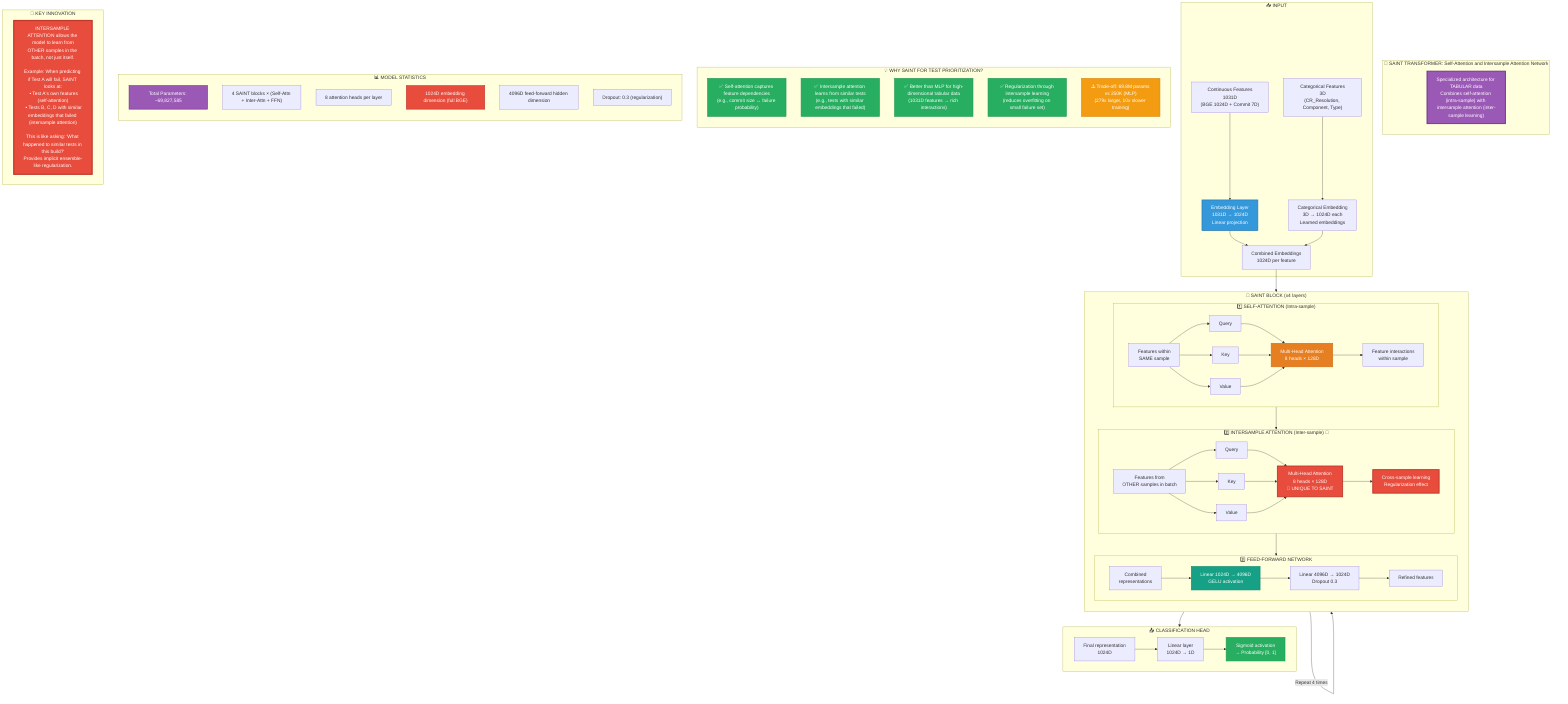 flowchart TB
    subgraph TITLE["🧠 SAINT TRANSFORMER: Self-Attention and Intersample Attention Network"]
        direction LR
        Info["Specialized architecture for TABULAR data<br/>Combines self-attention (intra-sample) with intersample attention (inter-sample learning)"]
        style Info fill:#9b59b6,stroke:#6c3483,stroke-width:3px,color:#fff
    end

    subgraph INPUT["📥 INPUT"]
        direction TB
        Continuous["Continuous Features<br/>1031D<br/>(BGE 1024D + Commit 7D)"]
        Categorical["Categorical Features<br/>3D<br/>(CR_Resolution, Component, Type)"]

        Continuous --> EmbedCont["Embedding Layer<br/>1031D → 1024D<br/>Linear projection"]
        Categorical --> EmbedCat["Categorical Embedding<br/>3D → 1024D each<br/>Learned embeddings"]

        EmbedCont --> Combined["Combined Embeddings<br/>1024D per feature"]
        EmbedCat --> Combined

        style EmbedCont fill:#3498db,stroke:#2874a6,stroke-width:2px,color:#fff
    end

    subgraph SAINT_BLOCK["🔄 SAINT BLOCK (x4 layers)"]
        direction TB

        subgraph SELF_ATT["1️⃣ SELF-ATTENTION (Intra-sample)"]
            direction LR
            SA_Input["Features within<br/>SAME sample"]
            SA_Q["Query"]
            SA_K["Key"]
            SA_V["Value"]
            SA_Attn["Multi-Head Attention<br/>8 heads × 128D"]
            SA_Output["Feature interactions<br/>within sample"]

            SA_Input --> SA_Q
            SA_Input --> SA_K
            SA_Input --> SA_V
            SA_Q --> SA_Attn
            SA_K --> SA_Attn
            SA_V --> SA_Attn
            SA_Attn --> SA_Output

            style SA_Attn fill:#e67e22,stroke:#ca6f1e,stroke-width:2px,color:#fff
        end

        subgraph INTER_ATT["2️⃣ INTERSAMPLE ATTENTION (Inter-sample) 🌟"]
            direction LR
            IA_Input["Features from<br/>OTHER samples in batch"]
            IA_Q["Query"]
            IA_K["Key"]
            IA_V["Value"]
            IA_Attn["Multi-Head Attention<br/>8 heads × 128D<br/>🌟 UNIQUE TO SAINT"]
            IA_Output["Cross-sample learning<br/>Regularization effect"]

            IA_Input --> IA_Q
            IA_Input --> IA_K
            IA_Input --> IA_V
            IA_Q --> IA_Attn
            IA_K --> IA_Attn
            IA_V --> IA_Attn
            IA_Attn --> IA_Output

            style IA_Attn fill:#e74c3c,stroke:#c0392b,stroke-width:3px,color:#fff
            style IA_Output fill:#e74c3c,stroke:#c0392b,stroke-width:3px,color:#fff
        end

        subgraph FFN["3️⃣ FEED-FORWARD NETWORK"]
            direction LR
            FFN_Input["Combined<br/>representations"]
            FFN_Layer1["Linear 1024D → 4096D<br/>GELU activation"]
            FFN_Layer2["Linear 4096D → 1024D<br/>Dropout 0.3"]
            FFN_Output["Refined features"]

            FFN_Input --> FFN_Layer1 --> FFN_Layer2 --> FFN_Output

            style FFN_Layer1 fill:#16a085,stroke:#138d75,stroke-width:2px,color:#fff
        end

        SELF_ATT --> INTER_ATT --> FFN
    end

    subgraph OUTPUT_HEAD["📤 CLASSIFICATION HEAD"]
        direction LR
        Final["Final representation<br/>1024D"]
        Linear["Linear layer<br/>1024D → 1D"]
        Sigmoid["Sigmoid activation<br/>→ Probability [0, 1]"]

        Final --> Linear --> Sigmoid

        style Sigmoid fill:#27ae60,stroke:#229954,stroke-width:2px,color:#fff
    end

    Combined --> SAINT_BLOCK
    SAINT_BLOCK --> |"Repeat 4 times"| SAINT_BLOCK
    SAINT_BLOCK --> OUTPUT_HEAD

    subgraph WHY_SAINT["💡 WHY SAINT FOR TEST PRIORITIZATION?"]
        direction TB

        Why1["✅ Self-attention captures feature dependencies<br/>(e.g., commit size ↔ failure probability)"]
        Why2["✅ Intersample attention learns from similar tests<br/>(e.g., tests with similar embeddings that failed)"]
        Why3["✅ Better than MLP for high-dimensional tabular data<br/>(1031D features → rich interactions)"]
        Why4["✅ Regularization through intersample learning<br/>(reduces overfitting on small failure set)"]
        Why5["⚠️ Trade-off: 69.8M params vs 250K (MLP)<br/>(279x larger, 10x slower training)"]

        style Why1 fill:#27ae60,stroke:#229954,stroke-width:2px,color:#fff
        style Why2 fill:#27ae60,stroke:#229954,stroke-width:2px,color:#fff
        style Why3 fill:#27ae60,stroke:#229954,stroke-width:2px,color:#fff
        style Why4 fill:#27ae60,stroke:#229954,stroke-width:2px,color:#fff
        style Why5 fill:#f39c12,stroke:#d68910,stroke-width:2px,color:#fff
    end

    subgraph PARAMS["📊 MODEL STATISTICS"]
        direction TB

        P1["Total Parameters: ~69,827,585"]
        P2["4 SAINT blocks × (Self-Attn + Inter-Attn + FFN)"]
        P3["8 attention heads per layer"]
        P4["1024D embedding dimension (full BGE)"]
        P5["4096D feed-forward hidden dimension"]
        P6["Dropout: 0.3 (regularization)"]

        style P1 fill:#9b59b6,stroke:#6c3483,stroke-width:2px,color:#fff
        style P4 fill:#e74c3c,stroke:#c0392b,stroke-width:2px,color:#fff
    end

    subgraph INNOVATION["🌟 KEY INNOVATION"]
        direction LR
        InnovText["INTERSAMPLE ATTENTION allows the model to learn from<br/>OTHER samples in the batch, not just itself.<br/><br/>Example: When predicting if Test A will fail, SAINT looks at:<br/>  • Test A's own features (self-attention)<br/>  • Tests B, C, D with similar embeddings that failed (intersample attention)<br/><br/>This is like asking: 'What happened to similar tests in this build?'<br/>Provides implicit ensemble-like regularization."]

        style InnovText fill:#e74c3c,stroke:#c0392b,stroke-width:4px,color:#fff
    end